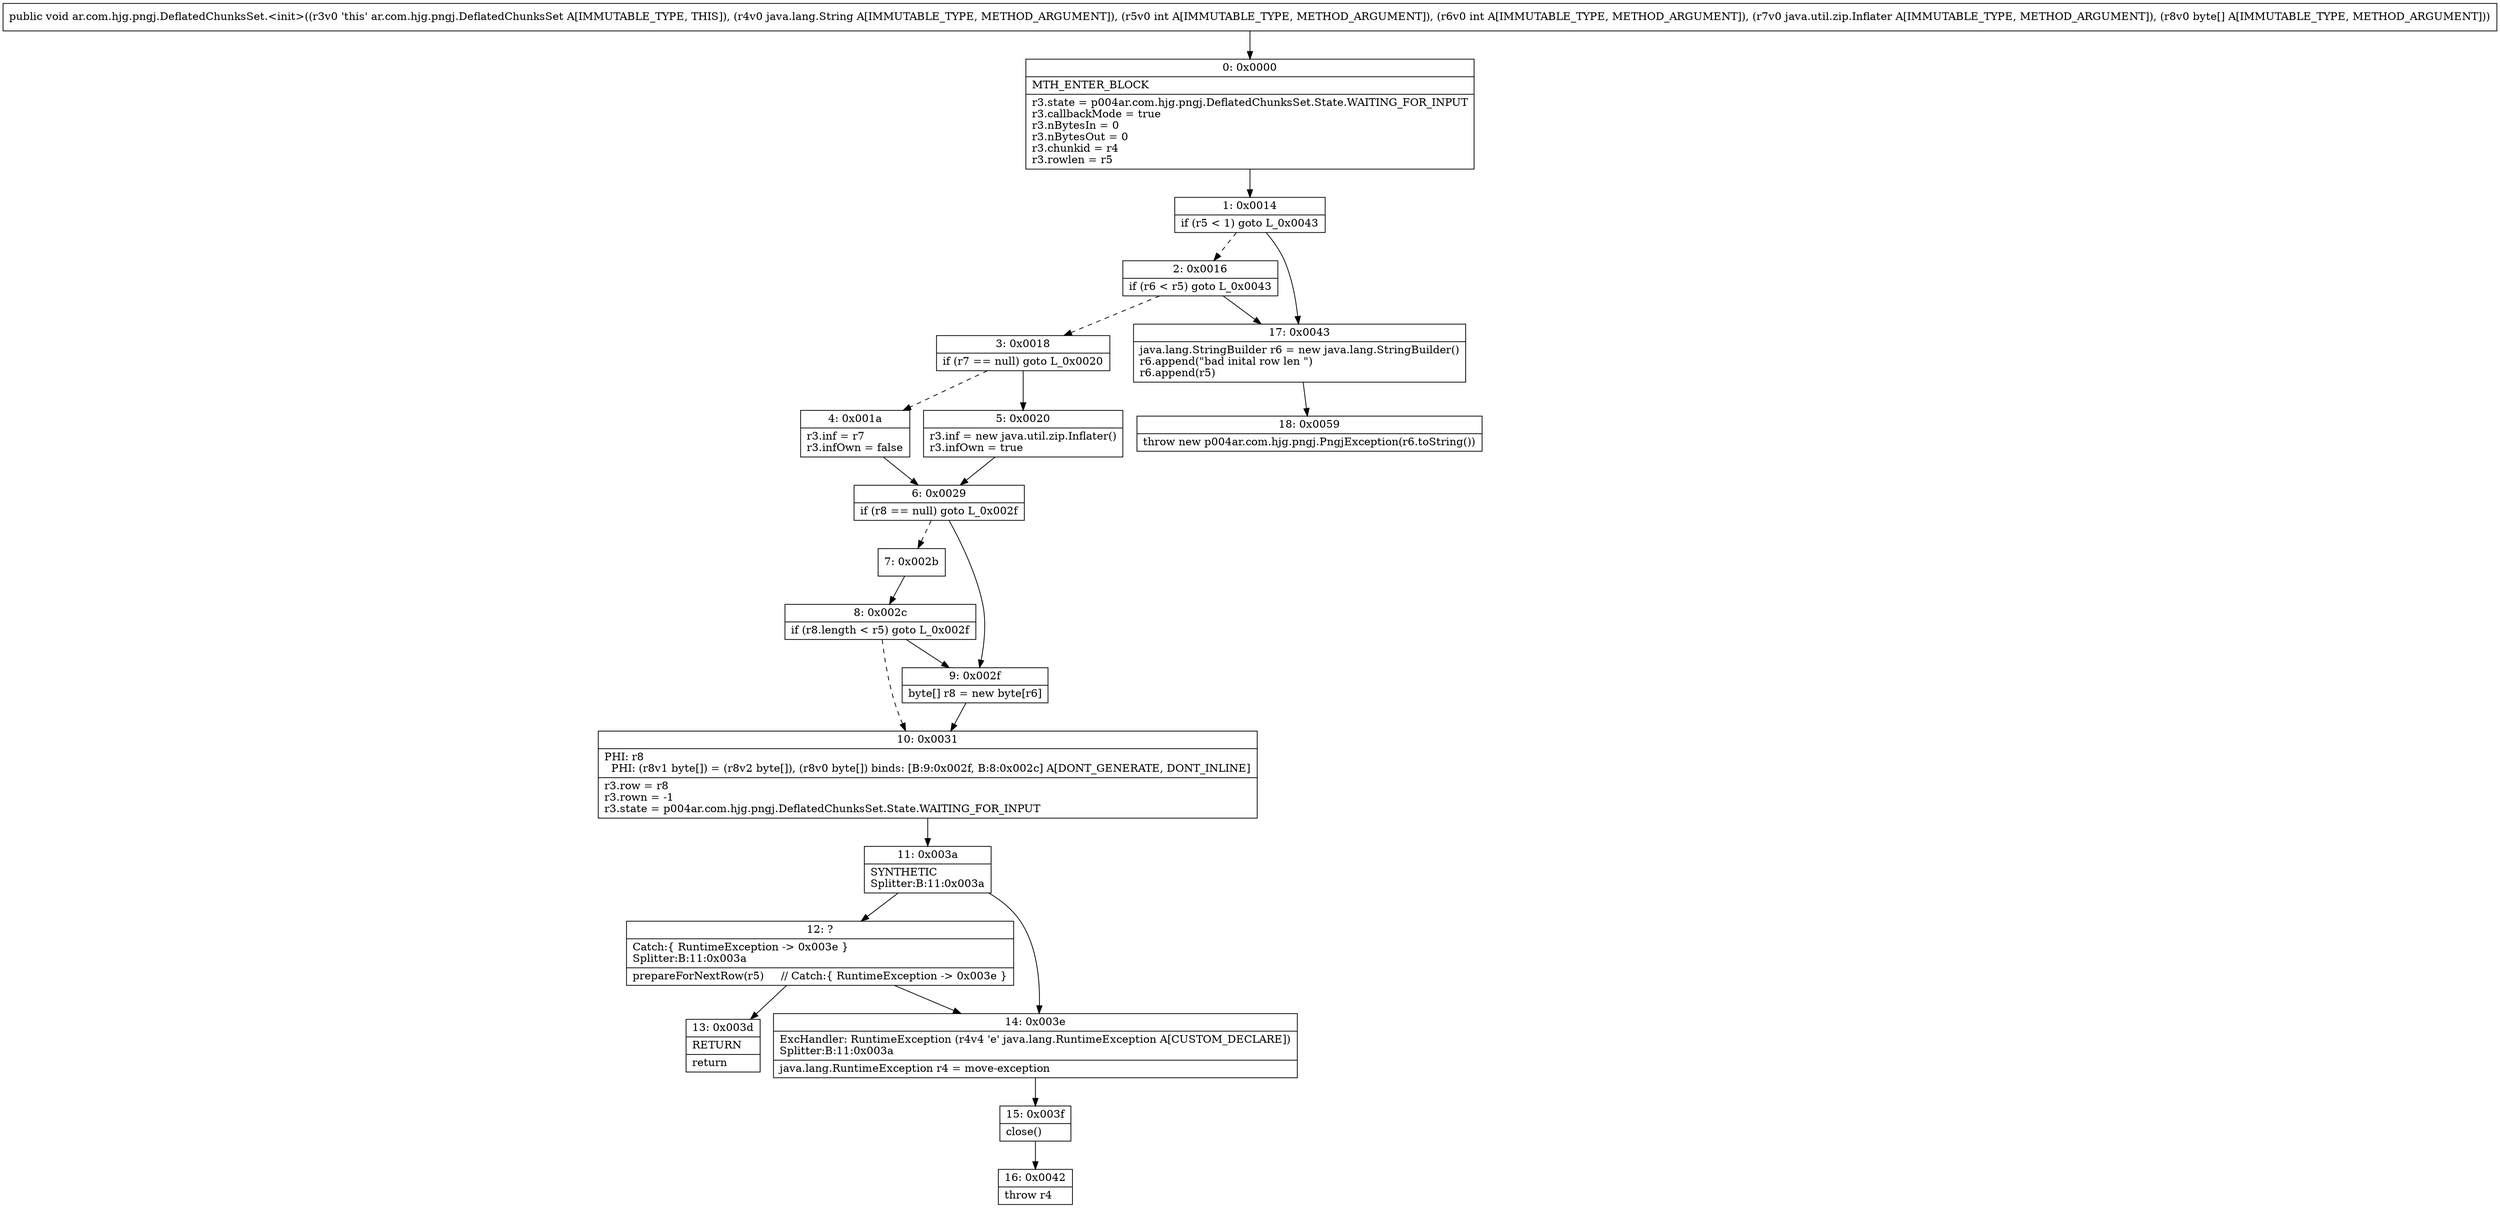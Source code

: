 digraph "CFG forar.com.hjg.pngj.DeflatedChunksSet.\<init\>(Ljava\/lang\/String;IILjava\/util\/zip\/Inflater;[B)V" {
Node_0 [shape=record,label="{0\:\ 0x0000|MTH_ENTER_BLOCK\l|r3.state = p004ar.com.hjg.pngj.DeflatedChunksSet.State.WAITING_FOR_INPUT\lr3.callbackMode = true\lr3.nBytesIn = 0\lr3.nBytesOut = 0\lr3.chunkid = r4\lr3.rowlen = r5\l}"];
Node_1 [shape=record,label="{1\:\ 0x0014|if (r5 \< 1) goto L_0x0043\l}"];
Node_2 [shape=record,label="{2\:\ 0x0016|if (r6 \< r5) goto L_0x0043\l}"];
Node_3 [shape=record,label="{3\:\ 0x0018|if (r7 == null) goto L_0x0020\l}"];
Node_4 [shape=record,label="{4\:\ 0x001a|r3.inf = r7\lr3.infOwn = false\l}"];
Node_5 [shape=record,label="{5\:\ 0x0020|r3.inf = new java.util.zip.Inflater()\lr3.infOwn = true\l}"];
Node_6 [shape=record,label="{6\:\ 0x0029|if (r8 == null) goto L_0x002f\l}"];
Node_7 [shape=record,label="{7\:\ 0x002b}"];
Node_8 [shape=record,label="{8\:\ 0x002c|if (r8.length \< r5) goto L_0x002f\l}"];
Node_9 [shape=record,label="{9\:\ 0x002f|byte[] r8 = new byte[r6]\l}"];
Node_10 [shape=record,label="{10\:\ 0x0031|PHI: r8 \l  PHI: (r8v1 byte[]) = (r8v2 byte[]), (r8v0 byte[]) binds: [B:9:0x002f, B:8:0x002c] A[DONT_GENERATE, DONT_INLINE]\l|r3.row = r8\lr3.rown = \-1\lr3.state = p004ar.com.hjg.pngj.DeflatedChunksSet.State.WAITING_FOR_INPUT\l}"];
Node_11 [shape=record,label="{11\:\ 0x003a|SYNTHETIC\lSplitter:B:11:0x003a\l}"];
Node_12 [shape=record,label="{12\:\ ?|Catch:\{ RuntimeException \-\> 0x003e \}\lSplitter:B:11:0x003a\l|prepareForNextRow(r5)     \/\/ Catch:\{ RuntimeException \-\> 0x003e \}\l}"];
Node_13 [shape=record,label="{13\:\ 0x003d|RETURN\l|return\l}"];
Node_14 [shape=record,label="{14\:\ 0x003e|ExcHandler: RuntimeException (r4v4 'e' java.lang.RuntimeException A[CUSTOM_DECLARE])\lSplitter:B:11:0x003a\l|java.lang.RuntimeException r4 = move\-exception\l}"];
Node_15 [shape=record,label="{15\:\ 0x003f|close()\l}"];
Node_16 [shape=record,label="{16\:\ 0x0042|throw r4\l}"];
Node_17 [shape=record,label="{17\:\ 0x0043|java.lang.StringBuilder r6 = new java.lang.StringBuilder()\lr6.append(\"bad inital row len \")\lr6.append(r5)\l}"];
Node_18 [shape=record,label="{18\:\ 0x0059|throw new p004ar.com.hjg.pngj.PngjException(r6.toString())\l}"];
MethodNode[shape=record,label="{public void ar.com.hjg.pngj.DeflatedChunksSet.\<init\>((r3v0 'this' ar.com.hjg.pngj.DeflatedChunksSet A[IMMUTABLE_TYPE, THIS]), (r4v0 java.lang.String A[IMMUTABLE_TYPE, METHOD_ARGUMENT]), (r5v0 int A[IMMUTABLE_TYPE, METHOD_ARGUMENT]), (r6v0 int A[IMMUTABLE_TYPE, METHOD_ARGUMENT]), (r7v0 java.util.zip.Inflater A[IMMUTABLE_TYPE, METHOD_ARGUMENT]), (r8v0 byte[] A[IMMUTABLE_TYPE, METHOD_ARGUMENT])) }"];
MethodNode -> Node_0;
Node_0 -> Node_1;
Node_1 -> Node_2[style=dashed];
Node_1 -> Node_17;
Node_2 -> Node_3[style=dashed];
Node_2 -> Node_17;
Node_3 -> Node_4[style=dashed];
Node_3 -> Node_5;
Node_4 -> Node_6;
Node_5 -> Node_6;
Node_6 -> Node_7[style=dashed];
Node_6 -> Node_9;
Node_7 -> Node_8;
Node_8 -> Node_9;
Node_8 -> Node_10[style=dashed];
Node_9 -> Node_10;
Node_10 -> Node_11;
Node_11 -> Node_12;
Node_11 -> Node_14;
Node_12 -> Node_13;
Node_12 -> Node_14;
Node_14 -> Node_15;
Node_15 -> Node_16;
Node_17 -> Node_18;
}

